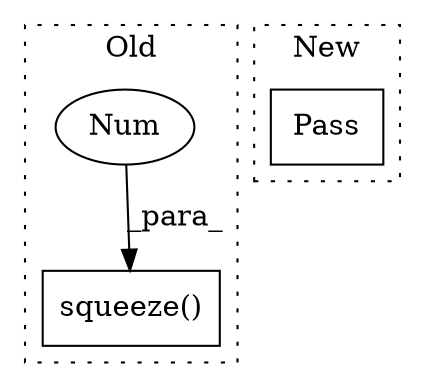 digraph G {
subgraph cluster0 {
1 [label="squeeze()" a="75" s="560,582" l="21,1" shape="box"];
3 [label="Num" a="76" s="581" l="1" shape="ellipse"];
label = "Old";
style="dotted";
}
subgraph cluster1 {
2 [label="Pass" a="62" s="1177" l="4" shape="box"];
label = "New";
style="dotted";
}
3 -> 1 [label="_para_"];
}